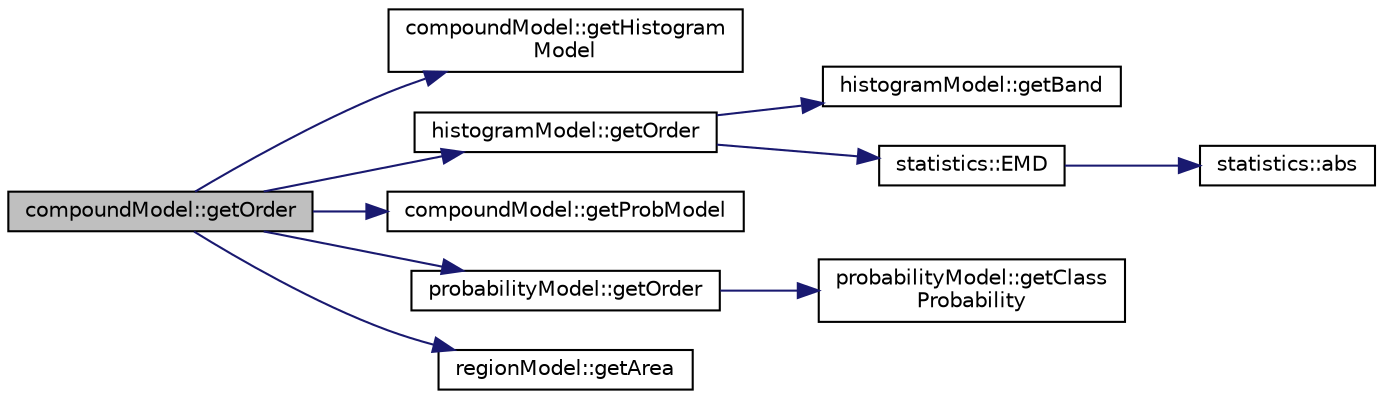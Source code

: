 digraph "compoundModel::getOrder"
{
  edge [fontname="Helvetica",fontsize="10",labelfontname="Helvetica",labelfontsize="10"];
  node [fontname="Helvetica",fontsize="10",shape=record];
  rankdir="LR";
  Node1 [label="compoundModel::getOrder",height=0.2,width=0.4,color="black", fillcolor="grey75", style="filled", fontcolor="black"];
  Node1 -> Node2 [color="midnightblue",fontsize="10",style="solid",fontname="Helvetica"];
  Node2 [label="compoundModel::getHistogram\lModel",height=0.2,width=0.4,color="black", fillcolor="white", style="filled",URL="$classcompound_model.html#af472d21073ced49f2636abf687bae5ac"];
  Node1 -> Node3 [color="midnightblue",fontsize="10",style="solid",fontname="Helvetica"];
  Node3 [label="histogramModel::getOrder",height=0.2,width=0.4,color="black", fillcolor="white", style="filled",URL="$classhistogram_model.html#acbfc41aa0afb26c7b68bf644ebb18ef2"];
  Node3 -> Node4 [color="midnightblue",fontsize="10",style="solid",fontname="Helvetica"];
  Node4 [label="histogramModel::getBand",height=0.2,width=0.4,color="black", fillcolor="white", style="filled",URL="$classhistogram_model.html#ab171013400b0a10066024167eb2da058"];
  Node3 -> Node5 [color="midnightblue",fontsize="10",style="solid",fontname="Helvetica"];
  Node5 [label="statistics::EMD",height=0.2,width=0.4,color="black", fillcolor="white", style="filled",URL="$classstatistics.html#a0c00f6c158c6f4f96751eef58ec71215"];
  Node5 -> Node6 [color="midnightblue",fontsize="10",style="solid",fontname="Helvetica"];
  Node6 [label="statistics::abs",height=0.2,width=0.4,color="black", fillcolor="white", style="filled",URL="$classstatistics.html#aa63d258cdab5c6a5b6f5c15a791ea828"];
  Node1 -> Node7 [color="midnightblue",fontsize="10",style="solid",fontname="Helvetica"];
  Node7 [label="compoundModel::getProbModel",height=0.2,width=0.4,color="black", fillcolor="white", style="filled",URL="$classcompound_model.html#aa843ad54b59e7a02a3b85a0b8578a750"];
  Node1 -> Node8 [color="midnightblue",fontsize="10",style="solid",fontname="Helvetica"];
  Node8 [label="probabilityModel::getOrder",height=0.2,width=0.4,color="black", fillcolor="white", style="filled",URL="$classprobability_model.html#ab4cc3a47b3779fa2db1ec7ddc0bb8598"];
  Node8 -> Node9 [color="midnightblue",fontsize="10",style="solid",fontname="Helvetica"];
  Node9 [label="probabilityModel::getClass\lProbability",height=0.2,width=0.4,color="black", fillcolor="white", style="filled",URL="$classprobability_model.html#aef8c1f8a7a14f8cc1b4e5458cdc172de"];
  Node1 -> Node10 [color="midnightblue",fontsize="10",style="solid",fontname="Helvetica"];
  Node10 [label="regionModel::getArea",height=0.2,width=0.4,color="black", fillcolor="white", style="filled",URL="$classregion_model.html#a56b1a22f355e85211760055c7559cd1e"];
}
